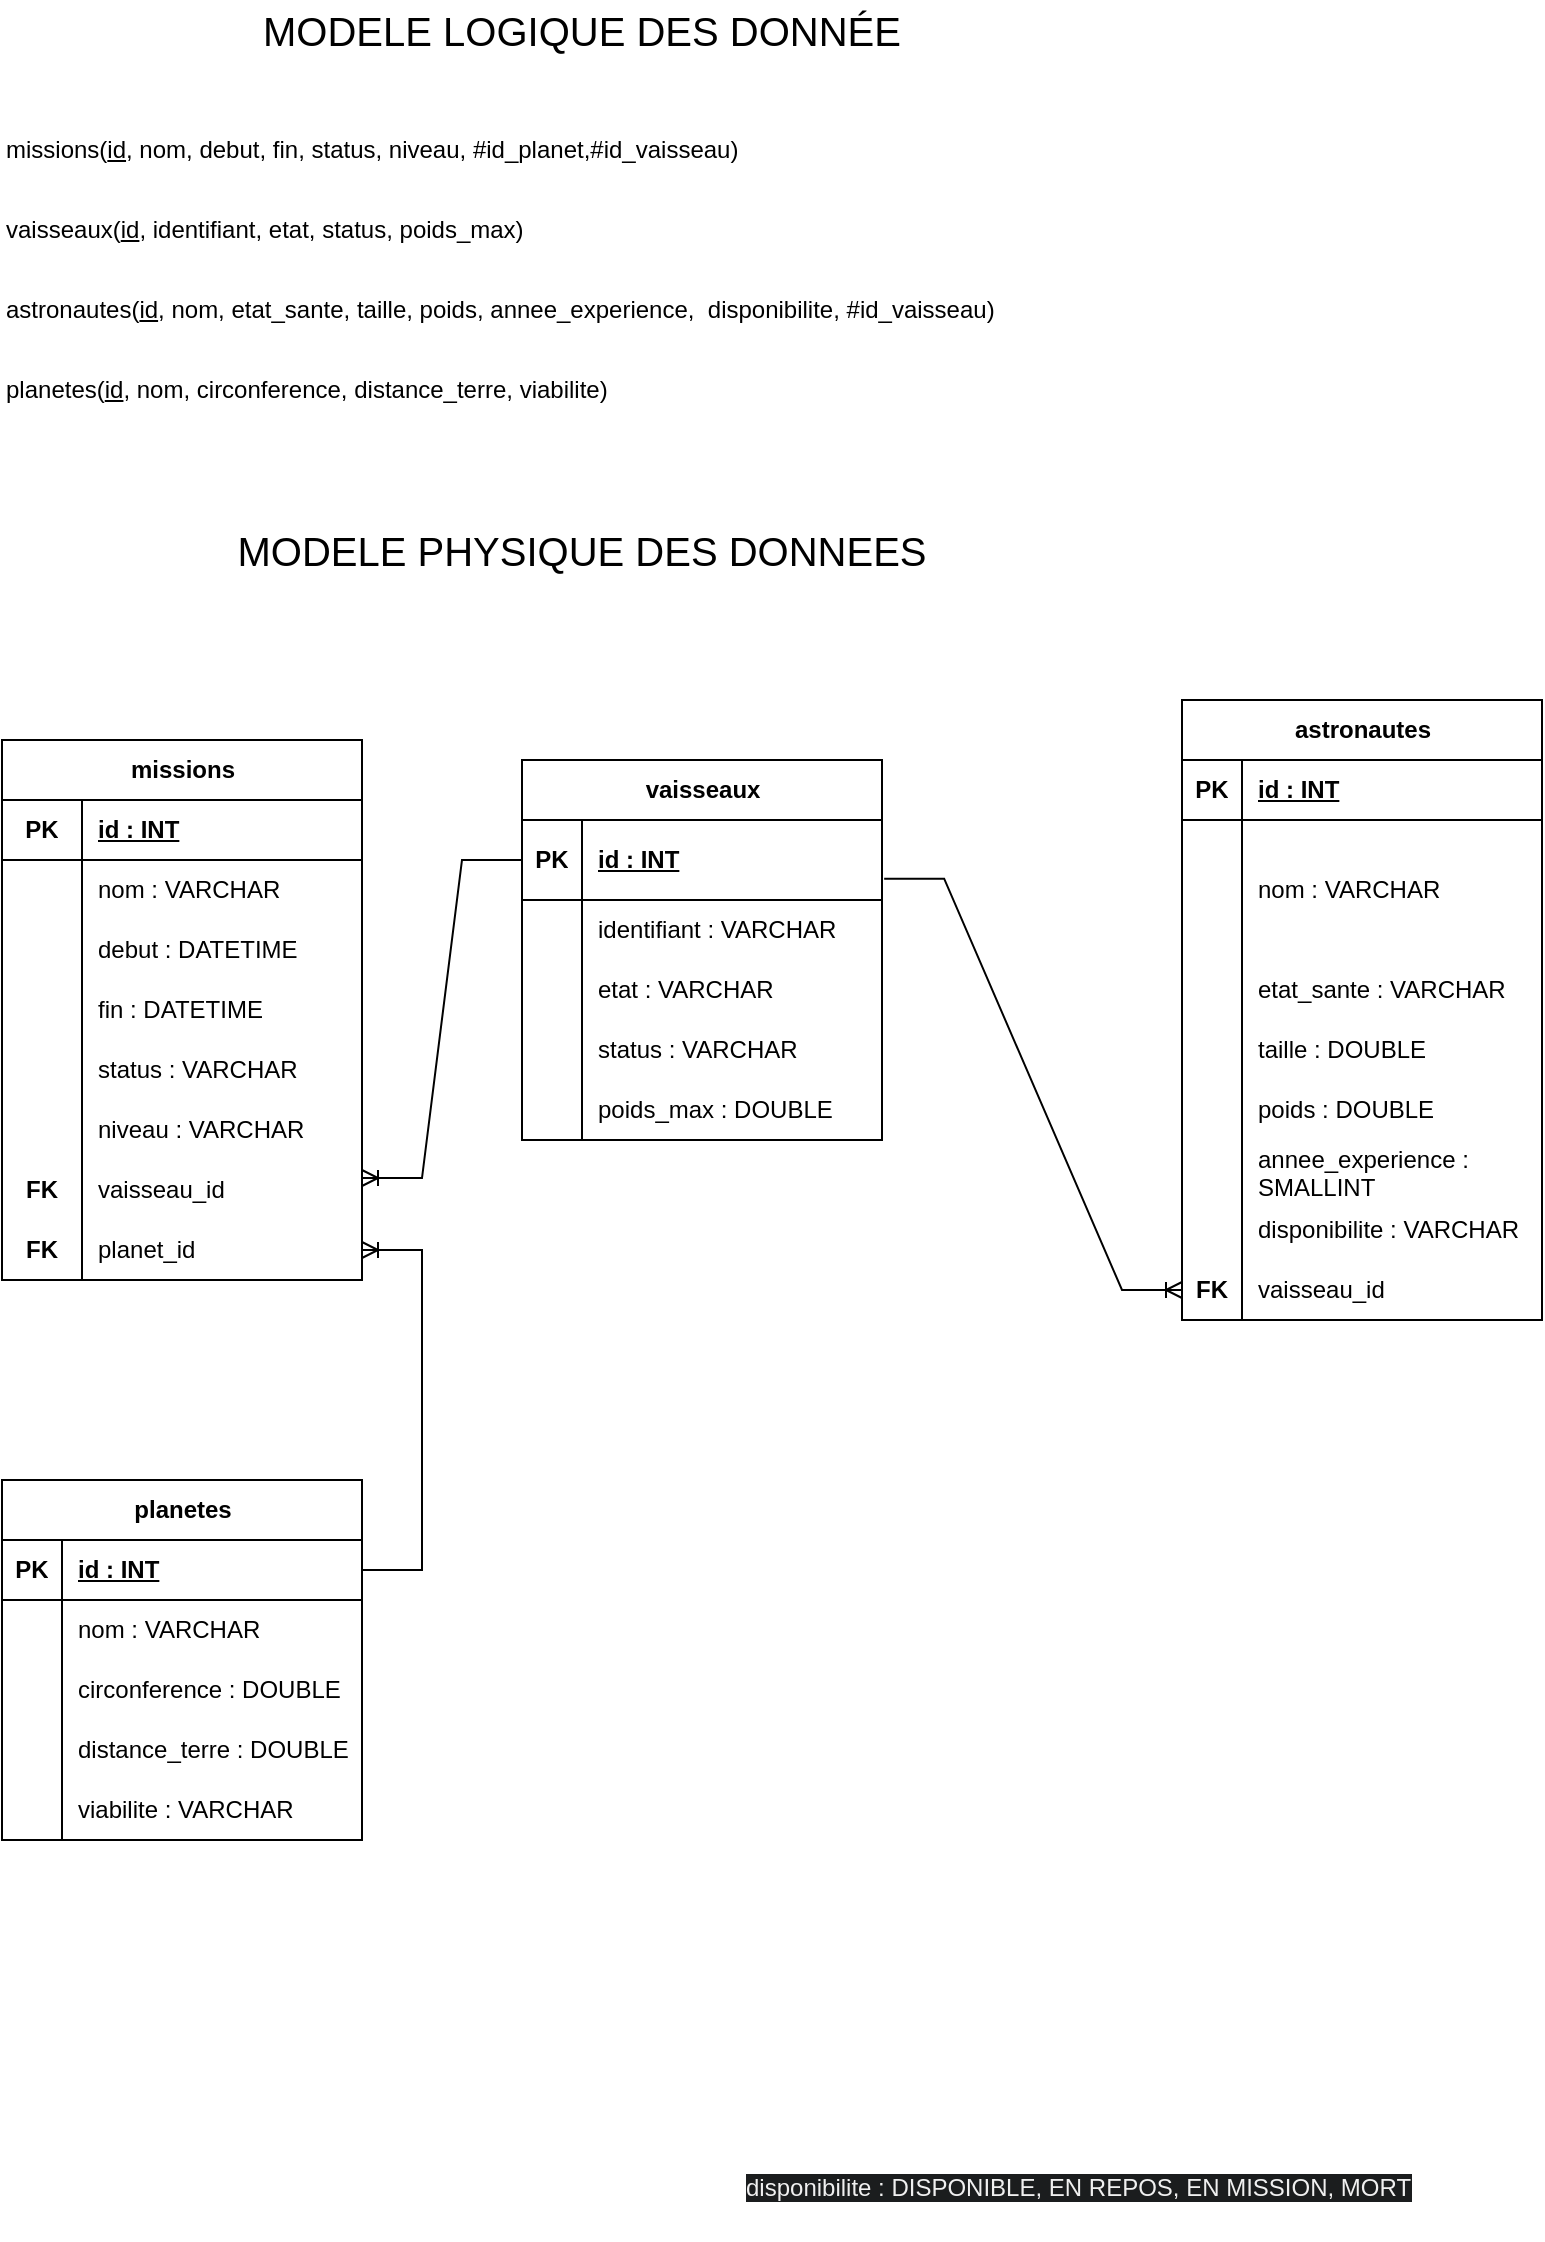 <mxfile version="21.6.8" type="device">
  <diagram name="Page-1" id="lq9P0G_M67wj0URqC4pv">
    <mxGraphModel dx="558" dy="971" grid="1" gridSize="10" guides="1" tooltips="1" connect="1" arrows="1" fold="1" page="1" pageScale="1" pageWidth="850" pageHeight="1100" math="0" shadow="0">
      <root>
        <mxCell id="0" />
        <mxCell id="1" parent="0" />
        <mxCell id="C3l1iMluJJVMiJe2Zk3R-1" value="missions(&lt;u&gt;id&lt;/u&gt;, nom, debut, fin, status, niveau, #id_planet,#id_vaisseau)" style="text;html=1;strokeColor=none;fillColor=none;align=left;verticalAlign=middle;whiteSpace=wrap;rounded=0;" parent="1" vertex="1">
          <mxGeometry x="80" y="90" width="720" height="30" as="geometry" />
        </mxCell>
        <mxCell id="C3l1iMluJJVMiJe2Zk3R-2" value="vaisseaux(&lt;u&gt;id&lt;/u&gt;, identifiant, etat, status, poids_max)" style="text;html=1;strokeColor=none;fillColor=none;align=left;verticalAlign=middle;whiteSpace=wrap;rounded=0;" parent="1" vertex="1">
          <mxGeometry x="80" y="130" width="720" height="30" as="geometry" />
        </mxCell>
        <mxCell id="C3l1iMluJJVMiJe2Zk3R-3" value="MODELE LOGIQUE DES DONNÉE" style="text;html=1;strokeColor=none;fillColor=none;align=center;verticalAlign=middle;whiteSpace=wrap;rounded=0;fontSize=20;" parent="1" vertex="1">
          <mxGeometry x="180" y="30" width="380" height="30" as="geometry" />
        </mxCell>
        <mxCell id="C3l1iMluJJVMiJe2Zk3R-4" value="astronautes(&lt;u&gt;id&lt;/u&gt;, nom, etat_sante, taille, poids, annee_experience,&amp;nbsp; disponibilite, #id_vaisseau)" style="text;html=1;strokeColor=none;fillColor=none;align=left;verticalAlign=middle;whiteSpace=wrap;rounded=0;" parent="1" vertex="1">
          <mxGeometry x="80" y="170" width="720" height="30" as="geometry" />
        </mxCell>
        <mxCell id="C3l1iMluJJVMiJe2Zk3R-6" value="planetes(&lt;u&gt;id&lt;/u&gt;, nom, circonference, distance_terre, viabilite)" style="text;html=1;strokeColor=none;fillColor=none;align=left;verticalAlign=middle;whiteSpace=wrap;rounded=0;" parent="1" vertex="1">
          <mxGeometry x="80" y="210" width="720" height="30" as="geometry" />
        </mxCell>
        <mxCell id="C3l1iMluJJVMiJe2Zk3R-7" value="missions" style="shape=table;startSize=30;container=1;collapsible=1;childLayout=tableLayout;fixedRows=1;rowLines=0;fontStyle=1;align=center;resizeLast=1;html=1;" parent="1" vertex="1">
          <mxGeometry x="80" y="400" width="180" height="270" as="geometry" />
        </mxCell>
        <mxCell id="C3l1iMluJJVMiJe2Zk3R-8" value="" style="shape=tableRow;horizontal=0;startSize=0;swimlaneHead=0;swimlaneBody=0;fillColor=none;collapsible=0;dropTarget=0;points=[[0,0.5],[1,0.5]];portConstraint=eastwest;top=0;left=0;right=0;bottom=1;" parent="C3l1iMluJJVMiJe2Zk3R-7" vertex="1">
          <mxGeometry y="30" width="180" height="30" as="geometry" />
        </mxCell>
        <mxCell id="C3l1iMluJJVMiJe2Zk3R-9" value="PK" style="shape=partialRectangle;connectable=0;fillColor=none;top=0;left=0;bottom=0;right=0;fontStyle=1;overflow=hidden;whiteSpace=wrap;html=1;" parent="C3l1iMluJJVMiJe2Zk3R-8" vertex="1">
          <mxGeometry width="40" height="30" as="geometry">
            <mxRectangle width="40" height="30" as="alternateBounds" />
          </mxGeometry>
        </mxCell>
        <mxCell id="C3l1iMluJJVMiJe2Zk3R-10" value="id : INT" style="shape=partialRectangle;connectable=0;fillColor=none;top=0;left=0;bottom=0;right=0;align=left;spacingLeft=6;fontStyle=5;overflow=hidden;whiteSpace=wrap;html=1;" parent="C3l1iMluJJVMiJe2Zk3R-8" vertex="1">
          <mxGeometry x="40" width="140" height="30" as="geometry">
            <mxRectangle width="140" height="30" as="alternateBounds" />
          </mxGeometry>
        </mxCell>
        <mxCell id="C3l1iMluJJVMiJe2Zk3R-11" value="" style="shape=tableRow;horizontal=0;startSize=0;swimlaneHead=0;swimlaneBody=0;fillColor=none;collapsible=0;dropTarget=0;points=[[0,0.5],[1,0.5]];portConstraint=eastwest;top=0;left=0;right=0;bottom=0;" parent="C3l1iMluJJVMiJe2Zk3R-7" vertex="1">
          <mxGeometry y="60" width="180" height="30" as="geometry" />
        </mxCell>
        <mxCell id="C3l1iMluJJVMiJe2Zk3R-12" value="" style="shape=partialRectangle;connectable=0;fillColor=none;top=0;left=0;bottom=0;right=0;editable=1;overflow=hidden;whiteSpace=wrap;html=1;" parent="C3l1iMluJJVMiJe2Zk3R-11" vertex="1">
          <mxGeometry width="40" height="30" as="geometry">
            <mxRectangle width="40" height="30" as="alternateBounds" />
          </mxGeometry>
        </mxCell>
        <mxCell id="C3l1iMluJJVMiJe2Zk3R-13" value="nom : VARCHAR" style="shape=partialRectangle;connectable=0;fillColor=none;top=0;left=0;bottom=0;right=0;align=left;spacingLeft=6;overflow=hidden;whiteSpace=wrap;html=1;" parent="C3l1iMluJJVMiJe2Zk3R-11" vertex="1">
          <mxGeometry x="40" width="140" height="30" as="geometry">
            <mxRectangle width="140" height="30" as="alternateBounds" />
          </mxGeometry>
        </mxCell>
        <mxCell id="C3l1iMluJJVMiJe2Zk3R-14" value="" style="shape=tableRow;horizontal=0;startSize=0;swimlaneHead=0;swimlaneBody=0;fillColor=none;collapsible=0;dropTarget=0;points=[[0,0.5],[1,0.5]];portConstraint=eastwest;top=0;left=0;right=0;bottom=0;" parent="C3l1iMluJJVMiJe2Zk3R-7" vertex="1">
          <mxGeometry y="90" width="180" height="30" as="geometry" />
        </mxCell>
        <mxCell id="C3l1iMluJJVMiJe2Zk3R-15" value="" style="shape=partialRectangle;connectable=0;fillColor=none;top=0;left=0;bottom=0;right=0;editable=1;overflow=hidden;whiteSpace=wrap;html=1;" parent="C3l1iMluJJVMiJe2Zk3R-14" vertex="1">
          <mxGeometry width="40" height="30" as="geometry">
            <mxRectangle width="40" height="30" as="alternateBounds" />
          </mxGeometry>
        </mxCell>
        <mxCell id="C3l1iMluJJVMiJe2Zk3R-16" value="debut : DATETIME" style="shape=partialRectangle;connectable=0;fillColor=none;top=0;left=0;bottom=0;right=0;align=left;spacingLeft=6;overflow=hidden;whiteSpace=wrap;html=1;" parent="C3l1iMluJJVMiJe2Zk3R-14" vertex="1">
          <mxGeometry x="40" width="140" height="30" as="geometry">
            <mxRectangle width="140" height="30" as="alternateBounds" />
          </mxGeometry>
        </mxCell>
        <mxCell id="C3l1iMluJJVMiJe2Zk3R-17" value="" style="shape=tableRow;horizontal=0;startSize=0;swimlaneHead=0;swimlaneBody=0;fillColor=none;collapsible=0;dropTarget=0;points=[[0,0.5],[1,0.5]];portConstraint=eastwest;top=0;left=0;right=0;bottom=0;" parent="C3l1iMluJJVMiJe2Zk3R-7" vertex="1">
          <mxGeometry y="120" width="180" height="30" as="geometry" />
        </mxCell>
        <mxCell id="C3l1iMluJJVMiJe2Zk3R-18" value="" style="shape=partialRectangle;connectable=0;fillColor=none;top=0;left=0;bottom=0;right=0;editable=1;overflow=hidden;whiteSpace=wrap;html=1;" parent="C3l1iMluJJVMiJe2Zk3R-17" vertex="1">
          <mxGeometry width="40" height="30" as="geometry">
            <mxRectangle width="40" height="30" as="alternateBounds" />
          </mxGeometry>
        </mxCell>
        <mxCell id="C3l1iMluJJVMiJe2Zk3R-19" value="fin : DATETIME" style="shape=partialRectangle;connectable=0;fillColor=none;top=0;left=0;bottom=0;right=0;align=left;spacingLeft=6;overflow=hidden;whiteSpace=wrap;html=1;" parent="C3l1iMluJJVMiJe2Zk3R-17" vertex="1">
          <mxGeometry x="40" width="140" height="30" as="geometry">
            <mxRectangle width="140" height="30" as="alternateBounds" />
          </mxGeometry>
        </mxCell>
        <mxCell id="C3l1iMluJJVMiJe2Zk3R-20" value="" style="shape=tableRow;horizontal=0;startSize=0;swimlaneHead=0;swimlaneBody=0;fillColor=none;collapsible=0;dropTarget=0;points=[[0,0.5],[1,0.5]];portConstraint=eastwest;top=0;left=0;right=0;bottom=0;" parent="C3l1iMluJJVMiJe2Zk3R-7" vertex="1">
          <mxGeometry y="150" width="180" height="30" as="geometry" />
        </mxCell>
        <mxCell id="C3l1iMluJJVMiJe2Zk3R-21" value="" style="shape=partialRectangle;connectable=0;fillColor=none;top=0;left=0;bottom=0;right=0;editable=1;overflow=hidden;whiteSpace=wrap;html=1;" parent="C3l1iMluJJVMiJe2Zk3R-20" vertex="1">
          <mxGeometry width="40" height="30" as="geometry">
            <mxRectangle width="40" height="30" as="alternateBounds" />
          </mxGeometry>
        </mxCell>
        <mxCell id="C3l1iMluJJVMiJe2Zk3R-22" value="status : VARCHAR" style="shape=partialRectangle;connectable=0;fillColor=none;top=0;left=0;bottom=0;right=0;align=left;spacingLeft=6;overflow=hidden;whiteSpace=wrap;html=1;" parent="C3l1iMluJJVMiJe2Zk3R-20" vertex="1">
          <mxGeometry x="40" width="140" height="30" as="geometry">
            <mxRectangle width="140" height="30" as="alternateBounds" />
          </mxGeometry>
        </mxCell>
        <mxCell id="C3l1iMluJJVMiJe2Zk3R-23" value="" style="shape=tableRow;horizontal=0;startSize=0;swimlaneHead=0;swimlaneBody=0;fillColor=none;collapsible=0;dropTarget=0;points=[[0,0.5],[1,0.5]];portConstraint=eastwest;top=0;left=0;right=0;bottom=0;" parent="C3l1iMluJJVMiJe2Zk3R-7" vertex="1">
          <mxGeometry y="180" width="180" height="30" as="geometry" />
        </mxCell>
        <mxCell id="C3l1iMluJJVMiJe2Zk3R-24" value="" style="shape=partialRectangle;connectable=0;fillColor=none;top=0;left=0;bottom=0;right=0;editable=1;overflow=hidden;whiteSpace=wrap;html=1;" parent="C3l1iMluJJVMiJe2Zk3R-23" vertex="1">
          <mxGeometry width="40" height="30" as="geometry">
            <mxRectangle width="40" height="30" as="alternateBounds" />
          </mxGeometry>
        </mxCell>
        <mxCell id="C3l1iMluJJVMiJe2Zk3R-25" value="niveau : VARCHAR" style="shape=partialRectangle;connectable=0;fillColor=none;top=0;left=0;bottom=0;right=0;align=left;spacingLeft=6;overflow=hidden;whiteSpace=wrap;html=1;" parent="C3l1iMluJJVMiJe2Zk3R-23" vertex="1">
          <mxGeometry x="40" width="140" height="30" as="geometry">
            <mxRectangle width="140" height="30" as="alternateBounds" />
          </mxGeometry>
        </mxCell>
        <mxCell id="xTXv8pjChrZ06wdjLS7u-1" value="" style="shape=tableRow;horizontal=0;startSize=0;swimlaneHead=0;swimlaneBody=0;fillColor=none;collapsible=0;dropTarget=0;points=[[0,0.5],[1,0.5]];portConstraint=eastwest;top=0;left=0;right=0;bottom=0;" parent="C3l1iMluJJVMiJe2Zk3R-7" vertex="1">
          <mxGeometry y="210" width="180" height="30" as="geometry" />
        </mxCell>
        <mxCell id="xTXv8pjChrZ06wdjLS7u-2" value="&lt;b&gt;FK&lt;/b&gt;" style="shape=partialRectangle;connectable=0;fillColor=none;top=0;left=0;bottom=0;right=0;editable=1;overflow=hidden;whiteSpace=wrap;html=1;" parent="xTXv8pjChrZ06wdjLS7u-1" vertex="1">
          <mxGeometry width="40" height="30" as="geometry">
            <mxRectangle width="40" height="30" as="alternateBounds" />
          </mxGeometry>
        </mxCell>
        <mxCell id="xTXv8pjChrZ06wdjLS7u-3" value="vaisseau_id" style="shape=partialRectangle;connectable=0;fillColor=none;top=0;left=0;bottom=0;right=0;align=left;spacingLeft=6;overflow=hidden;whiteSpace=wrap;html=1;" parent="xTXv8pjChrZ06wdjLS7u-1" vertex="1">
          <mxGeometry x="40" width="140" height="30" as="geometry">
            <mxRectangle width="140" height="30" as="alternateBounds" />
          </mxGeometry>
        </mxCell>
        <mxCell id="C3l1iMluJJVMiJe2Zk3R-26" value="" style="shape=tableRow;horizontal=0;startSize=0;swimlaneHead=0;swimlaneBody=0;fillColor=none;collapsible=0;dropTarget=0;points=[[0,0.5],[1,0.5]];portConstraint=eastwest;top=0;left=0;right=0;bottom=0;" parent="C3l1iMluJJVMiJe2Zk3R-7" vertex="1">
          <mxGeometry y="240" width="180" height="30" as="geometry" />
        </mxCell>
        <mxCell id="C3l1iMluJJVMiJe2Zk3R-27" value="&lt;b&gt;FK&lt;/b&gt;" style="shape=partialRectangle;connectable=0;fillColor=none;top=0;left=0;bottom=0;right=0;editable=1;overflow=hidden;whiteSpace=wrap;html=1;" parent="C3l1iMluJJVMiJe2Zk3R-26" vertex="1">
          <mxGeometry width="40" height="30" as="geometry">
            <mxRectangle width="40" height="30" as="alternateBounds" />
          </mxGeometry>
        </mxCell>
        <mxCell id="C3l1iMluJJVMiJe2Zk3R-28" value="planet_id" style="shape=partialRectangle;connectable=0;fillColor=none;top=0;left=0;bottom=0;right=0;align=left;spacingLeft=6;overflow=hidden;whiteSpace=wrap;html=1;" parent="C3l1iMluJJVMiJe2Zk3R-26" vertex="1">
          <mxGeometry x="40" width="140" height="30" as="geometry">
            <mxRectangle width="140" height="30" as="alternateBounds" />
          </mxGeometry>
        </mxCell>
        <mxCell id="C3l1iMluJJVMiJe2Zk3R-29" value="planetes" style="shape=table;startSize=30;container=1;collapsible=1;childLayout=tableLayout;fixedRows=1;rowLines=0;fontStyle=1;align=center;resizeLast=1;html=1;" parent="1" vertex="1">
          <mxGeometry x="80" y="770" width="180" height="180" as="geometry" />
        </mxCell>
        <mxCell id="C3l1iMluJJVMiJe2Zk3R-30" value="" style="shape=tableRow;horizontal=0;startSize=0;swimlaneHead=0;swimlaneBody=0;fillColor=none;collapsible=0;dropTarget=0;points=[[0,0.5],[1,0.5]];portConstraint=eastwest;top=0;left=0;right=0;bottom=1;" parent="C3l1iMluJJVMiJe2Zk3R-29" vertex="1">
          <mxGeometry y="30" width="180" height="30" as="geometry" />
        </mxCell>
        <mxCell id="C3l1iMluJJVMiJe2Zk3R-31" value="PK" style="shape=partialRectangle;connectable=0;fillColor=none;top=0;left=0;bottom=0;right=0;fontStyle=1;overflow=hidden;whiteSpace=wrap;html=1;" parent="C3l1iMluJJVMiJe2Zk3R-30" vertex="1">
          <mxGeometry width="30" height="30" as="geometry">
            <mxRectangle width="30" height="30" as="alternateBounds" />
          </mxGeometry>
        </mxCell>
        <mxCell id="C3l1iMluJJVMiJe2Zk3R-32" value="id : INT" style="shape=partialRectangle;connectable=0;fillColor=none;top=0;left=0;bottom=0;right=0;align=left;spacingLeft=6;fontStyle=5;overflow=hidden;whiteSpace=wrap;html=1;" parent="C3l1iMluJJVMiJe2Zk3R-30" vertex="1">
          <mxGeometry x="30" width="150" height="30" as="geometry">
            <mxRectangle width="150" height="30" as="alternateBounds" />
          </mxGeometry>
        </mxCell>
        <mxCell id="C3l1iMluJJVMiJe2Zk3R-33" value="" style="shape=tableRow;horizontal=0;startSize=0;swimlaneHead=0;swimlaneBody=0;fillColor=none;collapsible=0;dropTarget=0;points=[[0,0.5],[1,0.5]];portConstraint=eastwest;top=0;left=0;right=0;bottom=0;" parent="C3l1iMluJJVMiJe2Zk3R-29" vertex="1">
          <mxGeometry y="60" width="180" height="30" as="geometry" />
        </mxCell>
        <mxCell id="C3l1iMluJJVMiJe2Zk3R-34" value="" style="shape=partialRectangle;connectable=0;fillColor=none;top=0;left=0;bottom=0;right=0;editable=1;overflow=hidden;whiteSpace=wrap;html=1;" parent="C3l1iMluJJVMiJe2Zk3R-33" vertex="1">
          <mxGeometry width="30" height="30" as="geometry">
            <mxRectangle width="30" height="30" as="alternateBounds" />
          </mxGeometry>
        </mxCell>
        <mxCell id="C3l1iMluJJVMiJe2Zk3R-35" value="nom : VARCHAR" style="shape=partialRectangle;connectable=0;fillColor=none;top=0;left=0;bottom=0;right=0;align=left;spacingLeft=6;overflow=hidden;whiteSpace=wrap;html=1;" parent="C3l1iMluJJVMiJe2Zk3R-33" vertex="1">
          <mxGeometry x="30" width="150" height="30" as="geometry">
            <mxRectangle width="150" height="30" as="alternateBounds" />
          </mxGeometry>
        </mxCell>
        <mxCell id="C3l1iMluJJVMiJe2Zk3R-36" value="" style="shape=tableRow;horizontal=0;startSize=0;swimlaneHead=0;swimlaneBody=0;fillColor=none;collapsible=0;dropTarget=0;points=[[0,0.5],[1,0.5]];portConstraint=eastwest;top=0;left=0;right=0;bottom=0;" parent="C3l1iMluJJVMiJe2Zk3R-29" vertex="1">
          <mxGeometry y="90" width="180" height="30" as="geometry" />
        </mxCell>
        <mxCell id="C3l1iMluJJVMiJe2Zk3R-37" value="" style="shape=partialRectangle;connectable=0;fillColor=none;top=0;left=0;bottom=0;right=0;editable=1;overflow=hidden;whiteSpace=wrap;html=1;" parent="C3l1iMluJJVMiJe2Zk3R-36" vertex="1">
          <mxGeometry width="30" height="30" as="geometry">
            <mxRectangle width="30" height="30" as="alternateBounds" />
          </mxGeometry>
        </mxCell>
        <mxCell id="C3l1iMluJJVMiJe2Zk3R-38" value="circonference : DOUBLE" style="shape=partialRectangle;connectable=0;fillColor=none;top=0;left=0;bottom=0;right=0;align=left;spacingLeft=6;overflow=hidden;whiteSpace=wrap;html=1;" parent="C3l1iMluJJVMiJe2Zk3R-36" vertex="1">
          <mxGeometry x="30" width="150" height="30" as="geometry">
            <mxRectangle width="150" height="30" as="alternateBounds" />
          </mxGeometry>
        </mxCell>
        <mxCell id="C3l1iMluJJVMiJe2Zk3R-39" value="" style="shape=tableRow;horizontal=0;startSize=0;swimlaneHead=0;swimlaneBody=0;fillColor=none;collapsible=0;dropTarget=0;points=[[0,0.5],[1,0.5]];portConstraint=eastwest;top=0;left=0;right=0;bottom=0;" parent="C3l1iMluJJVMiJe2Zk3R-29" vertex="1">
          <mxGeometry y="120" width="180" height="30" as="geometry" />
        </mxCell>
        <mxCell id="C3l1iMluJJVMiJe2Zk3R-40" value="" style="shape=partialRectangle;connectable=0;fillColor=none;top=0;left=0;bottom=0;right=0;editable=1;overflow=hidden;whiteSpace=wrap;html=1;" parent="C3l1iMluJJVMiJe2Zk3R-39" vertex="1">
          <mxGeometry width="30" height="30" as="geometry">
            <mxRectangle width="30" height="30" as="alternateBounds" />
          </mxGeometry>
        </mxCell>
        <mxCell id="C3l1iMluJJVMiJe2Zk3R-41" value="distance_terre : DOUBLE" style="shape=partialRectangle;connectable=0;fillColor=none;top=0;left=0;bottom=0;right=0;align=left;spacingLeft=6;overflow=hidden;whiteSpace=wrap;html=1;" parent="C3l1iMluJJVMiJe2Zk3R-39" vertex="1">
          <mxGeometry x="30" width="150" height="30" as="geometry">
            <mxRectangle width="150" height="30" as="alternateBounds" />
          </mxGeometry>
        </mxCell>
        <mxCell id="C3l1iMluJJVMiJe2Zk3R-42" value="" style="shape=tableRow;horizontal=0;startSize=0;swimlaneHead=0;swimlaneBody=0;fillColor=none;collapsible=0;dropTarget=0;points=[[0,0.5],[1,0.5]];portConstraint=eastwest;top=0;left=0;right=0;bottom=0;" parent="C3l1iMluJJVMiJe2Zk3R-29" vertex="1">
          <mxGeometry y="150" width="180" height="30" as="geometry" />
        </mxCell>
        <mxCell id="C3l1iMluJJVMiJe2Zk3R-43" value="" style="shape=partialRectangle;connectable=0;fillColor=none;top=0;left=0;bottom=0;right=0;editable=1;overflow=hidden;whiteSpace=wrap;html=1;" parent="C3l1iMluJJVMiJe2Zk3R-42" vertex="1">
          <mxGeometry width="30" height="30" as="geometry">
            <mxRectangle width="30" height="30" as="alternateBounds" />
          </mxGeometry>
        </mxCell>
        <mxCell id="C3l1iMluJJVMiJe2Zk3R-44" value="viabilite : VARCHAR" style="shape=partialRectangle;connectable=0;fillColor=none;top=0;left=0;bottom=0;right=0;align=left;spacingLeft=6;overflow=hidden;whiteSpace=wrap;html=1;" parent="C3l1iMluJJVMiJe2Zk3R-42" vertex="1">
          <mxGeometry x="30" width="150" height="30" as="geometry">
            <mxRectangle width="150" height="30" as="alternateBounds" />
          </mxGeometry>
        </mxCell>
        <mxCell id="C3l1iMluJJVMiJe2Zk3R-52" value="" style="edgeStyle=entityRelationEdgeStyle;fontSize=12;html=1;endArrow=ERoneToMany;rounded=0;entryX=1;entryY=0.5;entryDx=0;entryDy=0;" parent="1" source="C3l1iMluJJVMiJe2Zk3R-30" target="C3l1iMluJJVMiJe2Zk3R-26" edge="1">
          <mxGeometry width="100" height="100" relative="1" as="geometry">
            <mxPoint x="290" y="590" as="sourcePoint" />
            <mxPoint x="390" y="490" as="targetPoint" />
          </mxGeometry>
        </mxCell>
        <mxCell id="C3l1iMluJJVMiJe2Zk3R-53" value="vaisseaux" style="shape=table;startSize=30;container=1;collapsible=1;childLayout=tableLayout;fixedRows=1;rowLines=0;fontStyle=1;align=center;resizeLast=1;html=1;" parent="1" vertex="1">
          <mxGeometry x="340" y="410" width="180" height="190" as="geometry" />
        </mxCell>
        <mxCell id="C3l1iMluJJVMiJe2Zk3R-54" value="" style="shape=tableRow;horizontal=0;startSize=0;swimlaneHead=0;swimlaneBody=0;fillColor=none;collapsible=0;dropTarget=0;points=[[0,0.5],[1,0.5]];portConstraint=eastwest;top=0;left=0;right=0;bottom=1;" parent="C3l1iMluJJVMiJe2Zk3R-53" vertex="1">
          <mxGeometry y="30" width="180" height="40" as="geometry" />
        </mxCell>
        <mxCell id="C3l1iMluJJVMiJe2Zk3R-55" value="PK" style="shape=partialRectangle;connectable=0;fillColor=none;top=0;left=0;bottom=0;right=0;fontStyle=1;overflow=hidden;whiteSpace=wrap;html=1;" parent="C3l1iMluJJVMiJe2Zk3R-54" vertex="1">
          <mxGeometry width="30" height="40" as="geometry">
            <mxRectangle width="30" height="40" as="alternateBounds" />
          </mxGeometry>
        </mxCell>
        <mxCell id="C3l1iMluJJVMiJe2Zk3R-56" value="id : INT" style="shape=partialRectangle;connectable=0;fillColor=none;top=0;left=0;bottom=0;right=0;align=left;spacingLeft=6;fontStyle=5;overflow=hidden;whiteSpace=wrap;html=1;" parent="C3l1iMluJJVMiJe2Zk3R-54" vertex="1">
          <mxGeometry x="30" width="150" height="40" as="geometry">
            <mxRectangle width="150" height="40" as="alternateBounds" />
          </mxGeometry>
        </mxCell>
        <mxCell id="C3l1iMluJJVMiJe2Zk3R-57" value="" style="shape=tableRow;horizontal=0;startSize=0;swimlaneHead=0;swimlaneBody=0;fillColor=none;collapsible=0;dropTarget=0;points=[[0,0.5],[1,0.5]];portConstraint=eastwest;top=0;left=0;right=0;bottom=0;" parent="C3l1iMluJJVMiJe2Zk3R-53" vertex="1">
          <mxGeometry y="70" width="180" height="30" as="geometry" />
        </mxCell>
        <mxCell id="C3l1iMluJJVMiJe2Zk3R-58" value="" style="shape=partialRectangle;connectable=0;fillColor=none;top=0;left=0;bottom=0;right=0;editable=1;overflow=hidden;whiteSpace=wrap;html=1;" parent="C3l1iMluJJVMiJe2Zk3R-57" vertex="1">
          <mxGeometry width="30" height="30" as="geometry">
            <mxRectangle width="30" height="30" as="alternateBounds" />
          </mxGeometry>
        </mxCell>
        <mxCell id="C3l1iMluJJVMiJe2Zk3R-59" value="identifiant : VARCHAR" style="shape=partialRectangle;connectable=0;fillColor=none;top=0;left=0;bottom=0;right=0;align=left;spacingLeft=6;overflow=hidden;whiteSpace=wrap;html=1;" parent="C3l1iMluJJVMiJe2Zk3R-57" vertex="1">
          <mxGeometry x="30" width="150" height="30" as="geometry">
            <mxRectangle width="150" height="30" as="alternateBounds" />
          </mxGeometry>
        </mxCell>
        <mxCell id="C3l1iMluJJVMiJe2Zk3R-76" value="" style="shape=tableRow;horizontal=0;startSize=0;swimlaneHead=0;swimlaneBody=0;fillColor=none;collapsible=0;dropTarget=0;points=[[0,0.5],[1,0.5]];portConstraint=eastwest;top=0;left=0;right=0;bottom=0;" parent="C3l1iMluJJVMiJe2Zk3R-53" vertex="1">
          <mxGeometry y="100" width="180" height="30" as="geometry" />
        </mxCell>
        <mxCell id="C3l1iMluJJVMiJe2Zk3R-77" value="" style="shape=partialRectangle;connectable=0;fillColor=none;top=0;left=0;bottom=0;right=0;editable=1;overflow=hidden;whiteSpace=wrap;html=1;" parent="C3l1iMluJJVMiJe2Zk3R-76" vertex="1">
          <mxGeometry width="30" height="30" as="geometry">
            <mxRectangle width="30" height="30" as="alternateBounds" />
          </mxGeometry>
        </mxCell>
        <mxCell id="C3l1iMluJJVMiJe2Zk3R-78" value="etat : VARCHAR" style="shape=partialRectangle;connectable=0;fillColor=none;top=0;left=0;bottom=0;right=0;align=left;spacingLeft=6;overflow=hidden;whiteSpace=wrap;html=1;" parent="C3l1iMluJJVMiJe2Zk3R-76" vertex="1">
          <mxGeometry x="30" width="150" height="30" as="geometry">
            <mxRectangle width="150" height="30" as="alternateBounds" />
          </mxGeometry>
        </mxCell>
        <mxCell id="C3l1iMluJJVMiJe2Zk3R-60" value="" style="shape=tableRow;horizontal=0;startSize=0;swimlaneHead=0;swimlaneBody=0;fillColor=none;collapsible=0;dropTarget=0;points=[[0,0.5],[1,0.5]];portConstraint=eastwest;top=0;left=0;right=0;bottom=0;" parent="C3l1iMluJJVMiJe2Zk3R-53" vertex="1">
          <mxGeometry y="130" width="180" height="30" as="geometry" />
        </mxCell>
        <mxCell id="C3l1iMluJJVMiJe2Zk3R-61" value="" style="shape=partialRectangle;connectable=0;fillColor=none;top=0;left=0;bottom=0;right=0;editable=1;overflow=hidden;whiteSpace=wrap;html=1;" parent="C3l1iMluJJVMiJe2Zk3R-60" vertex="1">
          <mxGeometry width="30" height="30" as="geometry">
            <mxRectangle width="30" height="30" as="alternateBounds" />
          </mxGeometry>
        </mxCell>
        <mxCell id="C3l1iMluJJVMiJe2Zk3R-62" value="status : VARCHAR" style="shape=partialRectangle;connectable=0;fillColor=none;top=0;left=0;bottom=0;right=0;align=left;spacingLeft=6;overflow=hidden;whiteSpace=wrap;html=1;" parent="C3l1iMluJJVMiJe2Zk3R-60" vertex="1">
          <mxGeometry x="30" width="150" height="30" as="geometry">
            <mxRectangle width="150" height="30" as="alternateBounds" />
          </mxGeometry>
        </mxCell>
        <mxCell id="C3l1iMluJJVMiJe2Zk3R-63" value="" style="shape=tableRow;horizontal=0;startSize=0;swimlaneHead=0;swimlaneBody=0;fillColor=none;collapsible=0;dropTarget=0;points=[[0,0.5],[1,0.5]];portConstraint=eastwest;top=0;left=0;right=0;bottom=0;" parent="C3l1iMluJJVMiJe2Zk3R-53" vertex="1">
          <mxGeometry y="160" width="180" height="30" as="geometry" />
        </mxCell>
        <mxCell id="C3l1iMluJJVMiJe2Zk3R-64" value="" style="shape=partialRectangle;connectable=0;fillColor=none;top=0;left=0;bottom=0;right=0;editable=1;overflow=hidden;whiteSpace=wrap;html=1;" parent="C3l1iMluJJVMiJe2Zk3R-63" vertex="1">
          <mxGeometry width="30" height="30" as="geometry">
            <mxRectangle width="30" height="30" as="alternateBounds" />
          </mxGeometry>
        </mxCell>
        <mxCell id="C3l1iMluJJVMiJe2Zk3R-65" value="poids_max : DOUBLE" style="shape=partialRectangle;connectable=0;fillColor=none;top=0;left=0;bottom=0;right=0;align=left;spacingLeft=6;overflow=hidden;whiteSpace=wrap;html=1;" parent="C3l1iMluJJVMiJe2Zk3R-63" vertex="1">
          <mxGeometry x="30" width="150" height="30" as="geometry">
            <mxRectangle width="150" height="30" as="alternateBounds" />
          </mxGeometry>
        </mxCell>
        <mxCell id="C3l1iMluJJVMiJe2Zk3R-75" value="" style="edgeStyle=entityRelationEdgeStyle;fontSize=12;html=1;endArrow=ERoneToMany;rounded=0;exitX=0;exitY=0.5;exitDx=0;exitDy=0;entryX=1;entryY=0.3;entryDx=0;entryDy=0;entryPerimeter=0;" parent="1" source="C3l1iMluJJVMiJe2Zk3R-54" target="xTXv8pjChrZ06wdjLS7u-1" edge="1">
          <mxGeometry width="100" height="100" relative="1" as="geometry">
            <mxPoint x="290" y="590" as="sourcePoint" />
            <mxPoint x="440" y="595" as="targetPoint" />
          </mxGeometry>
        </mxCell>
        <mxCell id="C3l1iMluJJVMiJe2Zk3R-79" value="astronautes" style="shape=table;startSize=30;container=1;collapsible=1;childLayout=tableLayout;fixedRows=1;rowLines=0;fontStyle=1;align=center;resizeLast=1;html=1;" parent="1" vertex="1">
          <mxGeometry x="670" y="380" width="180" height="310" as="geometry" />
        </mxCell>
        <mxCell id="C3l1iMluJJVMiJe2Zk3R-80" value="" style="shape=tableRow;horizontal=0;startSize=0;swimlaneHead=0;swimlaneBody=0;fillColor=none;collapsible=0;dropTarget=0;points=[[0,0.5],[1,0.5]];portConstraint=eastwest;top=0;left=0;right=0;bottom=1;" parent="C3l1iMluJJVMiJe2Zk3R-79" vertex="1">
          <mxGeometry y="30" width="180" height="30" as="geometry" />
        </mxCell>
        <mxCell id="C3l1iMluJJVMiJe2Zk3R-81" value="PK" style="shape=partialRectangle;connectable=0;fillColor=none;top=0;left=0;bottom=0;right=0;fontStyle=1;overflow=hidden;whiteSpace=wrap;html=1;" parent="C3l1iMluJJVMiJe2Zk3R-80" vertex="1">
          <mxGeometry width="30" height="30" as="geometry">
            <mxRectangle width="30" height="30" as="alternateBounds" />
          </mxGeometry>
        </mxCell>
        <mxCell id="C3l1iMluJJVMiJe2Zk3R-82" value="id : INT" style="shape=partialRectangle;connectable=0;fillColor=none;top=0;left=0;bottom=0;right=0;align=left;spacingLeft=6;fontStyle=5;overflow=hidden;whiteSpace=wrap;html=1;" parent="C3l1iMluJJVMiJe2Zk3R-80" vertex="1">
          <mxGeometry x="30" width="150" height="30" as="geometry">
            <mxRectangle width="150" height="30" as="alternateBounds" />
          </mxGeometry>
        </mxCell>
        <mxCell id="C3l1iMluJJVMiJe2Zk3R-83" value="" style="shape=tableRow;horizontal=0;startSize=0;swimlaneHead=0;swimlaneBody=0;fillColor=none;collapsible=0;dropTarget=0;points=[[0,0.5],[1,0.5]];portConstraint=eastwest;top=0;left=0;right=0;bottom=0;" parent="C3l1iMluJJVMiJe2Zk3R-79" vertex="1">
          <mxGeometry y="60" width="180" height="70" as="geometry" />
        </mxCell>
        <mxCell id="C3l1iMluJJVMiJe2Zk3R-84" value="" style="shape=partialRectangle;connectable=0;fillColor=none;top=0;left=0;bottom=0;right=0;editable=1;overflow=hidden;whiteSpace=wrap;html=1;" parent="C3l1iMluJJVMiJe2Zk3R-83" vertex="1">
          <mxGeometry width="30" height="70" as="geometry">
            <mxRectangle width="30" height="70" as="alternateBounds" />
          </mxGeometry>
        </mxCell>
        <mxCell id="C3l1iMluJJVMiJe2Zk3R-85" value="nom : VARCHAR" style="shape=partialRectangle;connectable=0;fillColor=none;top=0;left=0;bottom=0;right=0;align=left;spacingLeft=6;overflow=hidden;whiteSpace=wrap;html=1;" parent="C3l1iMluJJVMiJe2Zk3R-83" vertex="1">
          <mxGeometry x="30" width="150" height="70" as="geometry">
            <mxRectangle width="150" height="70" as="alternateBounds" />
          </mxGeometry>
        </mxCell>
        <mxCell id="C3l1iMluJJVMiJe2Zk3R-86" value="" style="shape=tableRow;horizontal=0;startSize=0;swimlaneHead=0;swimlaneBody=0;fillColor=none;collapsible=0;dropTarget=0;points=[[0,0.5],[1,0.5]];portConstraint=eastwest;top=0;left=0;right=0;bottom=0;" parent="C3l1iMluJJVMiJe2Zk3R-79" vertex="1">
          <mxGeometry y="130" width="180" height="30" as="geometry" />
        </mxCell>
        <mxCell id="C3l1iMluJJVMiJe2Zk3R-87" value="" style="shape=partialRectangle;connectable=0;fillColor=none;top=0;left=0;bottom=0;right=0;editable=1;overflow=hidden;whiteSpace=wrap;html=1;" parent="C3l1iMluJJVMiJe2Zk3R-86" vertex="1">
          <mxGeometry width="30" height="30" as="geometry">
            <mxRectangle width="30" height="30" as="alternateBounds" />
          </mxGeometry>
        </mxCell>
        <mxCell id="C3l1iMluJJVMiJe2Zk3R-88" value="etat_sante : VARCHAR" style="shape=partialRectangle;connectable=0;fillColor=none;top=0;left=0;bottom=0;right=0;align=left;spacingLeft=6;overflow=hidden;whiteSpace=wrap;html=1;" parent="C3l1iMluJJVMiJe2Zk3R-86" vertex="1">
          <mxGeometry x="30" width="150" height="30" as="geometry">
            <mxRectangle width="150" height="30" as="alternateBounds" />
          </mxGeometry>
        </mxCell>
        <mxCell id="C3l1iMluJJVMiJe2Zk3R-89" value="" style="shape=tableRow;horizontal=0;startSize=0;swimlaneHead=0;swimlaneBody=0;fillColor=none;collapsible=0;dropTarget=0;points=[[0,0.5],[1,0.5]];portConstraint=eastwest;top=0;left=0;right=0;bottom=0;" parent="C3l1iMluJJVMiJe2Zk3R-79" vertex="1">
          <mxGeometry y="160" width="180" height="30" as="geometry" />
        </mxCell>
        <mxCell id="C3l1iMluJJVMiJe2Zk3R-90" value="" style="shape=partialRectangle;connectable=0;fillColor=none;top=0;left=0;bottom=0;right=0;editable=1;overflow=hidden;whiteSpace=wrap;html=1;" parent="C3l1iMluJJVMiJe2Zk3R-89" vertex="1">
          <mxGeometry width="30" height="30" as="geometry">
            <mxRectangle width="30" height="30" as="alternateBounds" />
          </mxGeometry>
        </mxCell>
        <mxCell id="C3l1iMluJJVMiJe2Zk3R-91" value="taille : DOUBLE" style="shape=partialRectangle;connectable=0;fillColor=none;top=0;left=0;bottom=0;right=0;align=left;spacingLeft=6;overflow=hidden;whiteSpace=wrap;html=1;" parent="C3l1iMluJJVMiJe2Zk3R-89" vertex="1">
          <mxGeometry x="30" width="150" height="30" as="geometry">
            <mxRectangle width="150" height="30" as="alternateBounds" />
          </mxGeometry>
        </mxCell>
        <mxCell id="C3l1iMluJJVMiJe2Zk3R-92" value="" style="shape=tableRow;horizontal=0;startSize=0;swimlaneHead=0;swimlaneBody=0;fillColor=none;collapsible=0;dropTarget=0;points=[[0,0.5],[1,0.5]];portConstraint=eastwest;top=0;left=0;right=0;bottom=0;" parent="C3l1iMluJJVMiJe2Zk3R-79" vertex="1">
          <mxGeometry y="190" width="180" height="30" as="geometry" />
        </mxCell>
        <mxCell id="C3l1iMluJJVMiJe2Zk3R-93" value="" style="shape=partialRectangle;connectable=0;fillColor=none;top=0;left=0;bottom=0;right=0;editable=1;overflow=hidden;whiteSpace=wrap;html=1;" parent="C3l1iMluJJVMiJe2Zk3R-92" vertex="1">
          <mxGeometry width="30" height="30" as="geometry">
            <mxRectangle width="30" height="30" as="alternateBounds" />
          </mxGeometry>
        </mxCell>
        <mxCell id="C3l1iMluJJVMiJe2Zk3R-94" value="poids : DOUBLE" style="shape=partialRectangle;connectable=0;fillColor=none;top=0;left=0;bottom=0;right=0;align=left;spacingLeft=6;overflow=hidden;whiteSpace=wrap;html=1;" parent="C3l1iMluJJVMiJe2Zk3R-92" vertex="1">
          <mxGeometry x="30" width="150" height="30" as="geometry">
            <mxRectangle width="150" height="30" as="alternateBounds" />
          </mxGeometry>
        </mxCell>
        <mxCell id="C3l1iMluJJVMiJe2Zk3R-98" value="" style="shape=tableRow;horizontal=0;startSize=0;swimlaneHead=0;swimlaneBody=0;fillColor=none;collapsible=0;dropTarget=0;points=[[0,0.5],[1,0.5]];portConstraint=eastwest;top=0;left=0;right=0;bottom=0;" parent="C3l1iMluJJVMiJe2Zk3R-79" vertex="1">
          <mxGeometry y="220" width="180" height="30" as="geometry" />
        </mxCell>
        <mxCell id="C3l1iMluJJVMiJe2Zk3R-99" value="" style="shape=partialRectangle;connectable=0;fillColor=none;top=0;left=0;bottom=0;right=0;editable=1;overflow=hidden;whiteSpace=wrap;html=1;" parent="C3l1iMluJJVMiJe2Zk3R-98" vertex="1">
          <mxGeometry width="30" height="30" as="geometry">
            <mxRectangle width="30" height="30" as="alternateBounds" />
          </mxGeometry>
        </mxCell>
        <mxCell id="C3l1iMluJJVMiJe2Zk3R-100" value="annee_experience : SMALLINT" style="shape=partialRectangle;connectable=0;fillColor=none;top=0;left=0;bottom=0;right=0;align=left;spacingLeft=6;overflow=hidden;whiteSpace=wrap;html=1;" parent="C3l1iMluJJVMiJe2Zk3R-98" vertex="1">
          <mxGeometry x="30" width="150" height="30" as="geometry">
            <mxRectangle width="150" height="30" as="alternateBounds" />
          </mxGeometry>
        </mxCell>
        <mxCell id="C3l1iMluJJVMiJe2Zk3R-101" value="" style="shape=tableRow;horizontal=0;startSize=0;swimlaneHead=0;swimlaneBody=0;fillColor=none;collapsible=0;dropTarget=0;points=[[0,0.5],[1,0.5]];portConstraint=eastwest;top=0;left=0;right=0;bottom=0;" parent="C3l1iMluJJVMiJe2Zk3R-79" vertex="1">
          <mxGeometry y="250" width="180" height="30" as="geometry" />
        </mxCell>
        <mxCell id="C3l1iMluJJVMiJe2Zk3R-102" value="" style="shape=partialRectangle;connectable=0;fillColor=none;top=0;left=0;bottom=0;right=0;editable=1;overflow=hidden;whiteSpace=wrap;html=1;" parent="C3l1iMluJJVMiJe2Zk3R-101" vertex="1">
          <mxGeometry width="30" height="30" as="geometry">
            <mxRectangle width="30" height="30" as="alternateBounds" />
          </mxGeometry>
        </mxCell>
        <mxCell id="C3l1iMluJJVMiJe2Zk3R-103" value="disponibilite : VARCHAR" style="shape=partialRectangle;connectable=0;fillColor=none;top=0;left=0;bottom=0;right=0;align=left;spacingLeft=6;overflow=hidden;whiteSpace=wrap;html=1;" parent="C3l1iMluJJVMiJe2Zk3R-101" vertex="1">
          <mxGeometry x="30" width="150" height="30" as="geometry">
            <mxRectangle width="150" height="30" as="alternateBounds" />
          </mxGeometry>
        </mxCell>
        <mxCell id="C3l1iMluJJVMiJe2Zk3R-95" value="" style="shape=tableRow;horizontal=0;startSize=0;swimlaneHead=0;swimlaneBody=0;fillColor=none;collapsible=0;dropTarget=0;points=[[0,0.5],[1,0.5]];portConstraint=eastwest;top=0;left=0;right=0;bottom=0;" parent="C3l1iMluJJVMiJe2Zk3R-79" vertex="1">
          <mxGeometry y="280" width="180" height="30" as="geometry" />
        </mxCell>
        <mxCell id="C3l1iMluJJVMiJe2Zk3R-96" value="&lt;b&gt;FK&lt;/b&gt;" style="shape=partialRectangle;connectable=0;fillColor=none;top=0;left=0;bottom=0;right=0;editable=1;overflow=hidden;whiteSpace=wrap;html=1;" parent="C3l1iMluJJVMiJe2Zk3R-95" vertex="1">
          <mxGeometry width="30" height="30" as="geometry">
            <mxRectangle width="30" height="30" as="alternateBounds" />
          </mxGeometry>
        </mxCell>
        <mxCell id="C3l1iMluJJVMiJe2Zk3R-97" value="vaisseau_id" style="shape=partialRectangle;connectable=0;fillColor=none;top=0;left=0;bottom=0;right=0;align=left;spacingLeft=6;overflow=hidden;whiteSpace=wrap;html=1;" parent="C3l1iMluJJVMiJe2Zk3R-95" vertex="1">
          <mxGeometry x="30" width="150" height="30" as="geometry">
            <mxRectangle width="150" height="30" as="alternateBounds" />
          </mxGeometry>
        </mxCell>
        <mxCell id="C3l1iMluJJVMiJe2Zk3R-104" value="" style="edgeStyle=entityRelationEdgeStyle;fontSize=12;html=1;endArrow=ERoneToMany;rounded=0;exitX=1.006;exitY=0.733;exitDx=0;exitDy=0;exitPerimeter=0;entryX=0;entryY=0.5;entryDx=0;entryDy=0;" parent="1" source="C3l1iMluJJVMiJe2Zk3R-54" target="C3l1iMluJJVMiJe2Zk3R-95" edge="1">
          <mxGeometry width="100" height="100" relative="1" as="geometry">
            <mxPoint x="290" y="586" as="sourcePoint" />
            <mxPoint x="621" y="1020" as="targetPoint" />
          </mxGeometry>
        </mxCell>
        <mxCell id="C3l1iMluJJVMiJe2Zk3R-105" value="MODELE PHYSIQUE DES DONNEES" style="text;html=1;strokeColor=none;fillColor=none;align=center;verticalAlign=middle;whiteSpace=wrap;rounded=0;fontSize=20;" parent="1" vertex="1">
          <mxGeometry x="180" y="290" width="380" height="30" as="geometry" />
        </mxCell>
        <mxCell id="bdSHMac47eZOEailf0Sn-2" value="&lt;span style=&quot;color: rgb(240, 240, 240); font-family: Helvetica; font-size: 12px; font-style: normal; font-variant-ligatures: normal; font-variant-caps: normal; font-weight: 400; letter-spacing: normal; orphans: 2; text-align: left; text-indent: 0px; text-transform: none; widows: 2; word-spacing: 0px; -webkit-text-stroke-width: 0px; background-color: rgb(27, 29, 30); text-decoration-thickness: initial; text-decoration-style: initial; text-decoration-color: initial; float: none; display: inline !important;&quot;&gt;disponibilite : DISPONIBLE, EN REPOS, EN MISSION, MORT&lt;/span&gt;" style="text;whiteSpace=wrap;html=1;" vertex="1" parent="1">
          <mxGeometry x="450" y="1110" width="360" height="40" as="geometry" />
        </mxCell>
      </root>
    </mxGraphModel>
  </diagram>
</mxfile>
